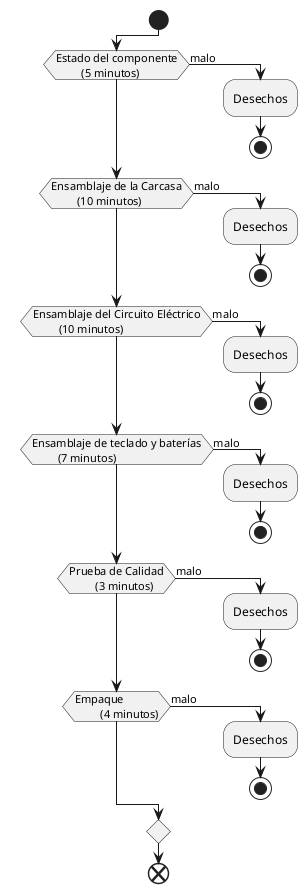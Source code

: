 @startuml
!pragma useVerticalIf on
start
if (Estado del componente\n\t (5 minutos)) then (malo) 
	:Desechos;
	stop
elseif (Ensamblaje de la Carcasa\n\t (10 minutos)) then (malo)
	:Desechos;
	stop
elseif (Ensamblaje del Circuito Eléctrico\n\t (10 minutos)) then (malo)
	:Desechos;
	stop
elseif (Ensamblaje de teclado y baterías\n\t (7 minutos)) then (malo)
	:Desechos;
	stop
elseif (Prueba de Calidad\n\t (3 minutos)) then (malo)
	:Desechos;
	stop
elseif (Empaque\n\t (4 minutos)) then (malo)
	:Desechos;
	stop

	
endif
end
@enduml
